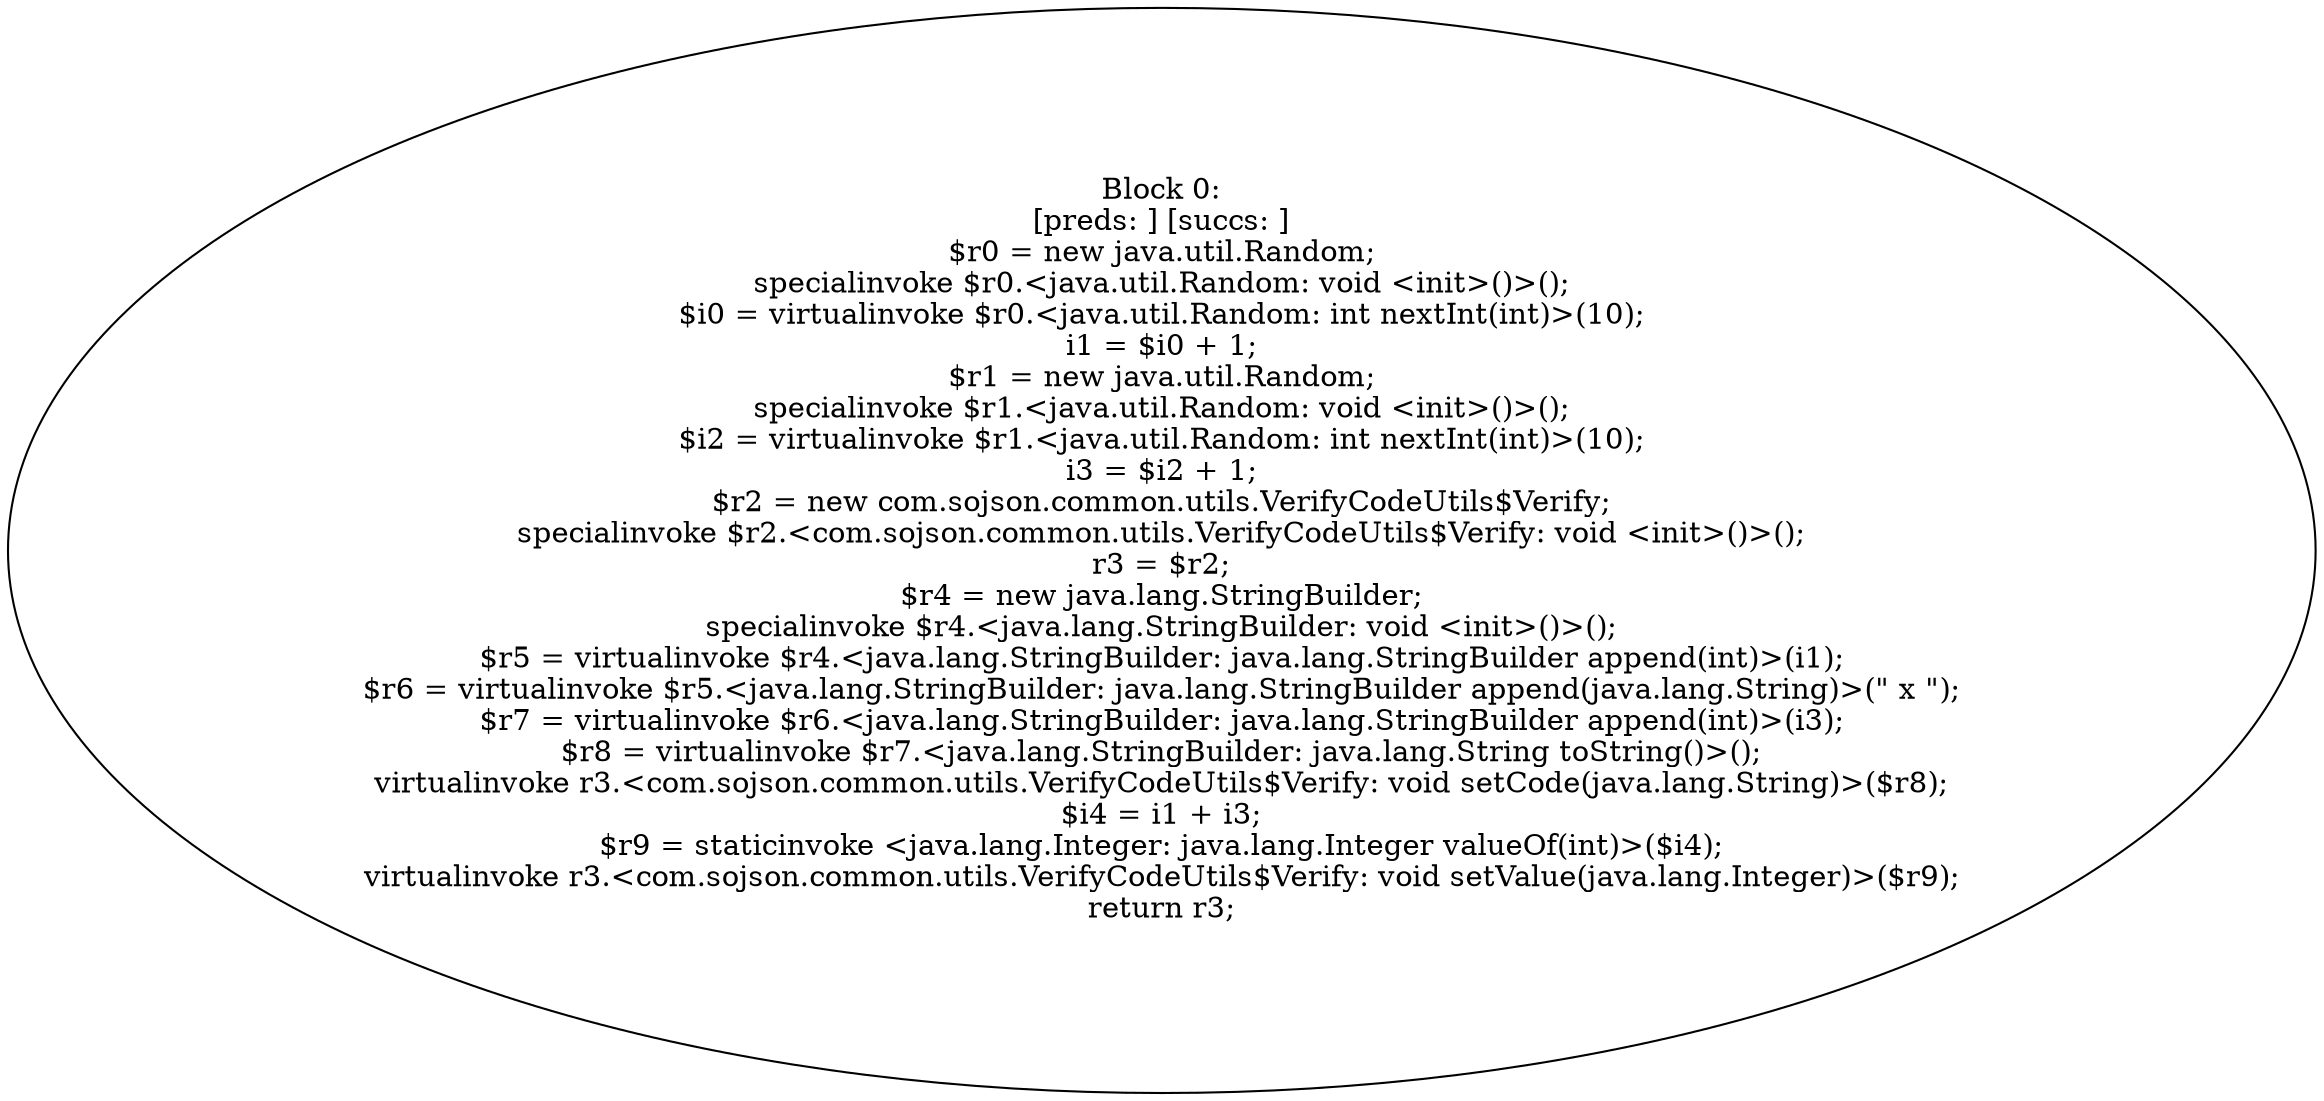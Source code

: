digraph "unitGraph" {
    "Block 0:
[preds: ] [succs: ]
$r0 = new java.util.Random;
specialinvoke $r0.<java.util.Random: void <init>()>();
$i0 = virtualinvoke $r0.<java.util.Random: int nextInt(int)>(10);
i1 = $i0 + 1;
$r1 = new java.util.Random;
specialinvoke $r1.<java.util.Random: void <init>()>();
$i2 = virtualinvoke $r1.<java.util.Random: int nextInt(int)>(10);
i3 = $i2 + 1;
$r2 = new com.sojson.common.utils.VerifyCodeUtils$Verify;
specialinvoke $r2.<com.sojson.common.utils.VerifyCodeUtils$Verify: void <init>()>();
r3 = $r2;
$r4 = new java.lang.StringBuilder;
specialinvoke $r4.<java.lang.StringBuilder: void <init>()>();
$r5 = virtualinvoke $r4.<java.lang.StringBuilder: java.lang.StringBuilder append(int)>(i1);
$r6 = virtualinvoke $r5.<java.lang.StringBuilder: java.lang.StringBuilder append(java.lang.String)>(\" x \");
$r7 = virtualinvoke $r6.<java.lang.StringBuilder: java.lang.StringBuilder append(int)>(i3);
$r8 = virtualinvoke $r7.<java.lang.StringBuilder: java.lang.String toString()>();
virtualinvoke r3.<com.sojson.common.utils.VerifyCodeUtils$Verify: void setCode(java.lang.String)>($r8);
$i4 = i1 + i3;
$r9 = staticinvoke <java.lang.Integer: java.lang.Integer valueOf(int)>($i4);
virtualinvoke r3.<com.sojson.common.utils.VerifyCodeUtils$Verify: void setValue(java.lang.Integer)>($r9);
return r3;
"
}
